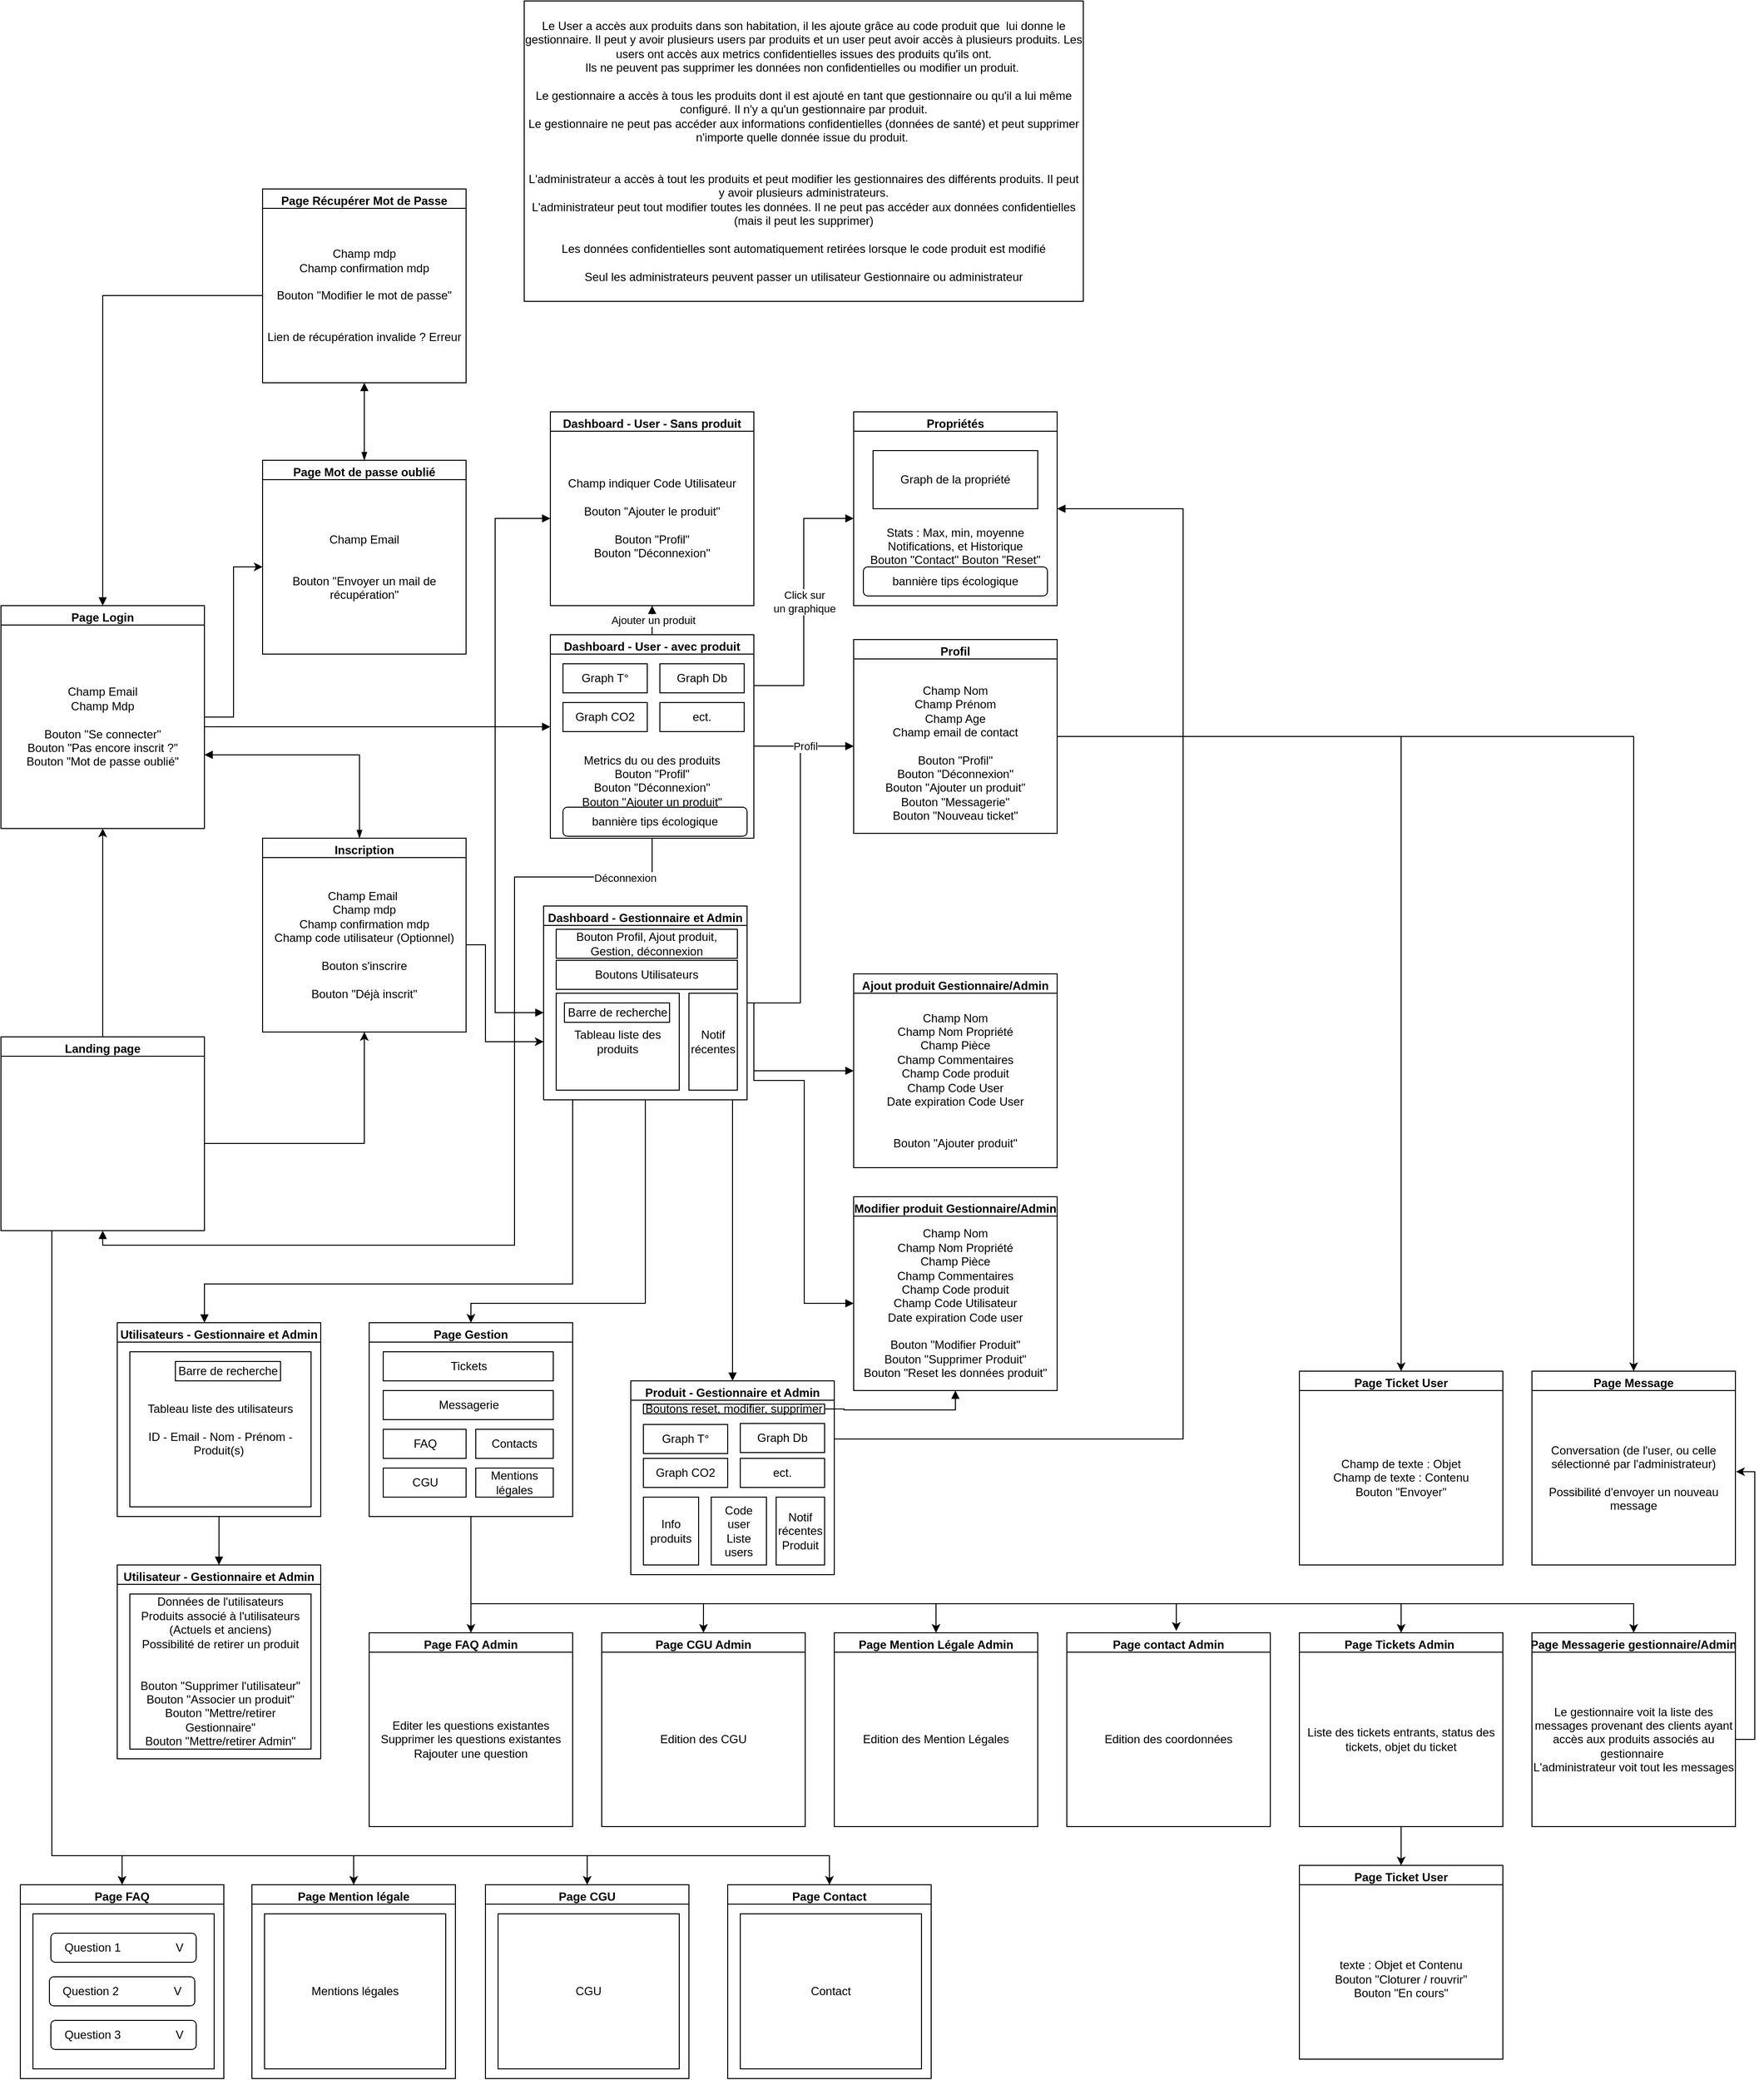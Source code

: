 <mxfile version="20.4.0" type="github">
  <diagram id="8Fomc0AZO4FN7XBAN6qD" name="Page-1">
    <mxGraphModel dx="1038" dy="1744" grid="1" gridSize="10" guides="1" tooltips="1" connect="1" arrows="1" fold="1" page="1" pageScale="1" pageWidth="827" pageHeight="1169" math="0" shadow="0">
      <root>
        <mxCell id="0" />
        <mxCell id="1" parent="0" />
        <mxCell id="TvtiboMg3xRF9wBlMIQy-12" value="" style="edgeStyle=orthogonalEdgeStyle;rounded=0;orthogonalLoop=1;jettySize=auto;html=1;" parent="1" source="Z2G2KV7_FwyXqnljN_IR-2" target="TvtiboMg3xRF9wBlMIQy-11" edge="1">
          <mxGeometry relative="1" as="geometry" />
        </mxCell>
        <mxCell id="Z2G2KV7_FwyXqnljN_IR-2" value="Page Login" style="swimlane;" parent="1" vertex="1">
          <mxGeometry x="50" y="40" width="210" height="230" as="geometry" />
        </mxCell>
        <mxCell id="Z2G2KV7_FwyXqnljN_IR-4" value="Champ Email&lt;br&gt;Champ Mdp&lt;br&gt;&lt;br&gt;Bouton &quot;Se connecter&quot;&lt;br&gt;Bouton &quot;Pas encore inscrit ?&quot;&lt;br&gt;Bouton &quot;Mot de passe oublié&quot;" style="whiteSpace=wrap;html=1;aspect=fixed;" parent="Z2G2KV7_FwyXqnljN_IR-2" vertex="1">
          <mxGeometry y="20" width="210" height="210" as="geometry" />
        </mxCell>
        <mxCell id="zcl_KMXIE3ddpEgMDRwE-5" style="edgeStyle=orthogonalEdgeStyle;rounded=0;orthogonalLoop=1;jettySize=auto;html=1;exitX=0.25;exitY=1;exitDx=0;exitDy=0;entryX=0.5;entryY=0;entryDx=0;entryDy=0;" parent="1" source="TvtiboMg3xRF9wBlMIQy-1" target="zcl_KMXIE3ddpEgMDRwE-1" edge="1">
          <mxGeometry relative="1" as="geometry">
            <Array as="points">
              <mxPoint x="103" y="1330" />
              <mxPoint x="175" y="1330" />
            </Array>
          </mxGeometry>
        </mxCell>
        <mxCell id="zcl_KMXIE3ddpEgMDRwE-19" style="edgeStyle=orthogonalEdgeStyle;rounded=0;orthogonalLoop=1;jettySize=auto;html=1;exitX=0.25;exitY=1;exitDx=0;exitDy=0;entryX=0.5;entryY=0;entryDx=0;entryDy=0;" parent="1" source="TvtiboMg3xRF9wBlMIQy-1" target="zcl_KMXIE3ddpEgMDRwE-6" edge="1">
          <mxGeometry relative="1" as="geometry">
            <Array as="points">
              <mxPoint x="103" y="1330" />
              <mxPoint x="414" y="1330" />
            </Array>
          </mxGeometry>
        </mxCell>
        <mxCell id="zcl_KMXIE3ddpEgMDRwE-20" style="edgeStyle=orthogonalEdgeStyle;rounded=0;orthogonalLoop=1;jettySize=auto;html=1;exitX=0.25;exitY=1;exitDx=0;exitDy=0;entryX=0.5;entryY=0;entryDx=0;entryDy=0;" parent="1" source="TvtiboMg3xRF9wBlMIQy-1" target="zcl_KMXIE3ddpEgMDRwE-10" edge="1">
          <mxGeometry relative="1" as="geometry">
            <Array as="points">
              <mxPoint x="103" y="1330" />
              <mxPoint x="655" y="1330" />
            </Array>
          </mxGeometry>
        </mxCell>
        <mxCell id="zcl_KMXIE3ddpEgMDRwE-34" style="edgeStyle=orthogonalEdgeStyle;rounded=0;orthogonalLoop=1;jettySize=auto;html=1;exitX=0.25;exitY=1;exitDx=0;exitDy=0;entryX=0.5;entryY=0;entryDx=0;entryDy=0;" parent="1" source="TvtiboMg3xRF9wBlMIQy-1" target="zcl_KMXIE3ddpEgMDRwE-25" edge="1">
          <mxGeometry relative="1" as="geometry">
            <Array as="points">
              <mxPoint x="103" y="1330" />
              <mxPoint x="905" y="1330" />
            </Array>
          </mxGeometry>
        </mxCell>
        <mxCell id="TvtiboMg3xRF9wBlMIQy-1" value="Landing page" style="swimlane;" parent="1" vertex="1">
          <mxGeometry x="50" y="485" width="210" height="200" as="geometry">
            <mxRectangle x="30" y="360" width="120" height="30" as="alternateBounds" />
          </mxGeometry>
        </mxCell>
        <mxCell id="TvtiboMg3xRF9wBlMIQy-3" value="" style="whiteSpace=wrap;html=1;" parent="TvtiboMg3xRF9wBlMIQy-1" vertex="1">
          <mxGeometry y="20" width="210" height="180" as="geometry" />
        </mxCell>
        <mxCell id="TvtiboMg3xRF9wBlMIQy-6" value="" style="edgeStyle=orthogonalEdgeStyle;rounded=0;orthogonalLoop=1;jettySize=auto;html=1;exitX=0.5;exitY=0;exitDx=0;exitDy=0;" parent="1" source="TvtiboMg3xRF9wBlMIQy-1" target="Z2G2KV7_FwyXqnljN_IR-4" edge="1">
          <mxGeometry relative="1" as="geometry">
            <mxPoint x="170" y="450" as="sourcePoint" />
          </mxGeometry>
        </mxCell>
        <mxCell id="wFw56l5t1BwNAsLt9trj-7" value="" style="edgeStyle=orthogonalEdgeStyle;rounded=0;orthogonalLoop=1;jettySize=auto;html=1;startArrow=blockThin;startFill=1;endArrow=block;endFill=1;" parent="1" source="TvtiboMg3xRF9wBlMIQy-10" target="wFw56l5t1BwNAsLt9trj-5" edge="1">
          <mxGeometry relative="1" as="geometry" />
        </mxCell>
        <mxCell id="TvtiboMg3xRF9wBlMIQy-10" value="Page Mot de passe oublié" style="swimlane;" parent="1" vertex="1">
          <mxGeometry x="320" y="-110" width="210" height="200" as="geometry">
            <mxRectangle x="290" y="400" width="120" height="30" as="alternateBounds" />
          </mxGeometry>
        </mxCell>
        <mxCell id="TvtiboMg3xRF9wBlMIQy-11" value="Champ Email&lt;br&gt;&lt;br&gt;&lt;br&gt;Bouton &quot;Envoyer un mail de récupération&quot;" style="whiteSpace=wrap;html=1;" parent="TvtiboMg3xRF9wBlMIQy-10" vertex="1">
          <mxGeometry y="20" width="210" height="180" as="geometry" />
        </mxCell>
        <mxCell id="TvtiboMg3xRF9wBlMIQy-13" value="Inscription" style="swimlane;" parent="1" vertex="1">
          <mxGeometry x="320" y="280" width="210" height="200" as="geometry">
            <mxRectangle x="290" y="400" width="120" height="30" as="alternateBounds" />
          </mxGeometry>
        </mxCell>
        <mxCell id="TvtiboMg3xRF9wBlMIQy-14" value="Champ Email&amp;nbsp;&lt;br&gt;Champ mdp&lt;br&gt;Champ confirmation mdp&lt;br&gt;Champ code utilisateur (Optionnel)&lt;br&gt;&lt;br&gt;Bouton s&#39;inscrire&lt;br&gt;&lt;br&gt;Bouton &quot;Déjà inscrit&quot;" style="whiteSpace=wrap;html=1;" parent="TvtiboMg3xRF9wBlMIQy-13" vertex="1">
          <mxGeometry y="20" width="210" height="180" as="geometry" />
        </mxCell>
        <mxCell id="TvtiboMg3xRF9wBlMIQy-16" style="edgeStyle=orthogonalEdgeStyle;rounded=0;orthogonalLoop=1;jettySize=auto;html=1;" parent="1" source="TvtiboMg3xRF9wBlMIQy-3" target="TvtiboMg3xRF9wBlMIQy-14" edge="1">
          <mxGeometry relative="1" as="geometry" />
        </mxCell>
        <mxCell id="TvtiboMg3xRF9wBlMIQy-17" value="Dashboard - User - Sans produit" style="swimlane;" parent="1" vertex="1">
          <mxGeometry x="617" y="-160" width="210" height="200" as="geometry">
            <mxRectangle x="670" y="60" width="120" height="30" as="alternateBounds" />
          </mxGeometry>
        </mxCell>
        <mxCell id="TvtiboMg3xRF9wBlMIQy-18" value="Champ indiquer Code Utilisateur&lt;br&gt;&lt;br&gt;Bouton &quot;Ajouter le produit&quot;&lt;br&gt;&lt;br&gt;Bouton &quot;Profil&quot;&lt;br&gt;Bouton &quot;Déconnexion&quot;" style="whiteSpace=wrap;html=1;" parent="TvtiboMg3xRF9wBlMIQy-17" vertex="1">
          <mxGeometry y="20" width="210" height="180" as="geometry" />
        </mxCell>
        <mxCell id="wFw56l5t1BwNAsLt9trj-4" style="edgeStyle=orthogonalEdgeStyle;rounded=0;orthogonalLoop=1;jettySize=auto;html=1;entryX=1;entryY=0.638;entryDx=0;entryDy=0;entryPerimeter=0;startArrow=blockThin;startFill=1;endArrow=block;endFill=1;" parent="1" target="Z2G2KV7_FwyXqnljN_IR-4" edge="1">
          <mxGeometry relative="1" as="geometry">
            <mxPoint x="420" y="280" as="sourcePoint" />
            <Array as="points">
              <mxPoint x="420" y="194" />
            </Array>
          </mxGeometry>
        </mxCell>
        <mxCell id="wFw56l5t1BwNAsLt9trj-5" value="Page Récupérer Mot de Passe" style="swimlane;" parent="1" vertex="1">
          <mxGeometry x="320" y="-390" width="210" height="200" as="geometry">
            <mxRectangle x="290" y="400" width="120" height="30" as="alternateBounds" />
          </mxGeometry>
        </mxCell>
        <mxCell id="wFw56l5t1BwNAsLt9trj-6" value="Champ mdp&lt;br&gt;Champ confirmation mdp&lt;br&gt;&lt;br&gt;Bouton &quot;Modifier le mot de passe&quot;&lt;br&gt;&lt;br&gt;&lt;br&gt;Lien de récupération invalide ? Erreur" style="whiteSpace=wrap;html=1;" parent="wFw56l5t1BwNAsLt9trj-5" vertex="1">
          <mxGeometry y="20" width="210" height="180" as="geometry" />
        </mxCell>
        <mxCell id="wFw56l5t1BwNAsLt9trj-8" style="edgeStyle=orthogonalEdgeStyle;rounded=0;orthogonalLoop=1;jettySize=auto;html=1;entryX=0.5;entryY=0;entryDx=0;entryDy=0;startArrow=none;startFill=0;endArrow=block;endFill=1;" parent="1" source="wFw56l5t1BwNAsLt9trj-6" target="Z2G2KV7_FwyXqnljN_IR-2" edge="1">
          <mxGeometry relative="1" as="geometry" />
        </mxCell>
        <mxCell id="wFw56l5t1BwNAsLt9trj-25" style="edgeStyle=orthogonalEdgeStyle;rounded=0;orthogonalLoop=1;jettySize=auto;html=1;exitX=0.5;exitY=0;exitDx=0;exitDy=0;entryX=0.5;entryY=1;entryDx=0;entryDy=0;startArrow=none;startFill=0;endArrow=block;endFill=1;" parent="1" source="wFw56l5t1BwNAsLt9trj-11" target="TvtiboMg3xRF9wBlMIQy-18" edge="1">
          <mxGeometry relative="1" as="geometry" />
        </mxCell>
        <mxCell id="wFw56l5t1BwNAsLt9trj-26" value="Ajouter un produit" style="edgeLabel;html=1;align=center;verticalAlign=middle;resizable=0;points=[];" parent="wFw56l5t1BwNAsLt9trj-25" vertex="1" connectable="0">
          <mxGeometry x="0.019" y="-1" relative="1" as="geometry">
            <mxPoint as="offset" />
          </mxGeometry>
        </mxCell>
        <mxCell id="wFw56l5t1BwNAsLt9trj-37" value="Click sur &lt;br&gt;un graphique" style="edgeStyle=orthogonalEdgeStyle;rounded=0;orthogonalLoop=1;jettySize=auto;html=1;exitX=1;exitY=0.25;exitDx=0;exitDy=0;entryX=0;entryY=0.5;entryDx=0;entryDy=0;startArrow=none;startFill=0;endArrow=block;endFill=1;" parent="1" source="wFw56l5t1BwNAsLt9trj-11" target="wFw56l5t1BwNAsLt9trj-36" edge="1">
          <mxGeometry relative="1" as="geometry" />
        </mxCell>
        <mxCell id="wFw56l5t1BwNAsLt9trj-11" value="Dashboard - User - avec produit" style="swimlane;" parent="1" vertex="1">
          <mxGeometry x="617" y="70" width="210" height="210" as="geometry">
            <mxRectangle x="670" y="60" width="120" height="30" as="alternateBounds" />
          </mxGeometry>
        </mxCell>
        <mxCell id="wFw56l5t1BwNAsLt9trj-12" value="&lt;br&gt;&lt;br&gt;&lt;br&gt;&lt;br&gt;&lt;br&gt;Metrics du ou des produits&lt;br&gt;Bouton &quot;Profil&quot;&lt;br&gt;Bouton &quot;Déconnexion&quot;&lt;br&gt;Bouton &quot;Ajouter un produit&quot;" style="whiteSpace=wrap;html=1;" parent="wFw56l5t1BwNAsLt9trj-11" vertex="1">
          <mxGeometry y="20" width="210" height="190" as="geometry" />
        </mxCell>
        <mxCell id="wFw56l5t1BwNAsLt9trj-21" value="Graph T°" style="rounded=0;whiteSpace=wrap;html=1;" parent="wFw56l5t1BwNAsLt9trj-11" vertex="1">
          <mxGeometry x="13" y="30" width="87" height="30" as="geometry" />
        </mxCell>
        <mxCell id="wFw56l5t1BwNAsLt9trj-22" value="Graph Db" style="rounded=0;whiteSpace=wrap;html=1;" parent="wFw56l5t1BwNAsLt9trj-11" vertex="1">
          <mxGeometry x="113" y="30" width="87" height="30" as="geometry" />
        </mxCell>
        <mxCell id="wFw56l5t1BwNAsLt9trj-23" value="Graph CO2" style="rounded=0;whiteSpace=wrap;html=1;" parent="wFw56l5t1BwNAsLt9trj-11" vertex="1">
          <mxGeometry x="13" y="70" width="87" height="30" as="geometry" />
        </mxCell>
        <mxCell id="wFw56l5t1BwNAsLt9trj-24" value="ect." style="rounded=0;whiteSpace=wrap;html=1;" parent="wFw56l5t1BwNAsLt9trj-11" vertex="1">
          <mxGeometry x="113" y="70" width="87" height="30" as="geometry" />
        </mxCell>
        <mxCell id="wFw56l5t1BwNAsLt9trj-70" value="bannière tips écologique" style="rounded=1;whiteSpace=wrap;html=1;" parent="wFw56l5t1BwNAsLt9trj-11" vertex="1">
          <mxGeometry x="13" y="178" width="190" height="30" as="geometry" />
        </mxCell>
        <mxCell id="wFw56l5t1BwNAsLt9trj-14" style="edgeStyle=orthogonalEdgeStyle;rounded=0;orthogonalLoop=1;jettySize=auto;html=1;startArrow=none;startFill=0;endArrow=block;endFill=1;" parent="1" source="Z2G2KV7_FwyXqnljN_IR-4" target="wFw56l5t1BwNAsLt9trj-12" edge="1">
          <mxGeometry relative="1" as="geometry">
            <Array as="points">
              <mxPoint x="600" y="165" />
              <mxPoint x="600" y="165" />
            </Array>
          </mxGeometry>
        </mxCell>
        <mxCell id="wFw56l5t1BwNAsLt9trj-15" style="edgeStyle=orthogonalEdgeStyle;rounded=0;orthogonalLoop=1;jettySize=auto;html=1;exitX=1;exitY=0.5;exitDx=0;exitDy=0;startArrow=none;startFill=0;endArrow=block;endFill=1;" parent="1" source="Z2G2KV7_FwyXqnljN_IR-4" target="TvtiboMg3xRF9wBlMIQy-18" edge="1">
          <mxGeometry relative="1" as="geometry">
            <Array as="points">
              <mxPoint x="560" y="165" />
              <mxPoint x="560" y="-50" />
            </Array>
          </mxGeometry>
        </mxCell>
        <mxCell id="wFw56l5t1BwNAsLt9trj-42" style="edgeStyle=orthogonalEdgeStyle;rounded=0;orthogonalLoop=1;jettySize=auto;html=1;exitX=1;exitY=0.5;exitDx=0;exitDy=0;entryX=0;entryY=0.5;entryDx=0;entryDy=0;startArrow=none;startFill=0;endArrow=block;endFill=1;" parent="1" source="wFw56l5t1BwNAsLt9trj-16" target="wFw56l5t1BwNAsLt9trj-29" edge="1">
          <mxGeometry relative="1" as="geometry" />
        </mxCell>
        <mxCell id="wFw56l5t1BwNAsLt9trj-43" style="edgeStyle=orthogonalEdgeStyle;rounded=0;orthogonalLoop=1;jettySize=auto;html=1;exitX=1;exitY=0.5;exitDx=0;exitDy=0;startArrow=none;startFill=0;endArrow=block;endFill=1;entryX=0;entryY=0.5;entryDx=0;entryDy=0;" parent="1" source="wFw56l5t1BwNAsLt9trj-16" target="wFw56l5t1BwNAsLt9trj-44" edge="1">
          <mxGeometry relative="1" as="geometry">
            <mxPoint x="960" y="490.667" as="targetPoint" />
            <Array as="points">
              <mxPoint x="827" y="520" />
            </Array>
          </mxGeometry>
        </mxCell>
        <mxCell id="wFw56l5t1BwNAsLt9trj-54" style="edgeStyle=orthogonalEdgeStyle;rounded=0;orthogonalLoop=1;jettySize=auto;html=1;exitX=1;exitY=0.5;exitDx=0;exitDy=0;entryX=0;entryY=0.5;entryDx=0;entryDy=0;startArrow=none;startFill=0;endArrow=block;endFill=1;" parent="1" source="wFw56l5t1BwNAsLt9trj-16" target="wFw56l5t1BwNAsLt9trj-53" edge="1">
          <mxGeometry relative="1" as="geometry">
            <Array as="points">
              <mxPoint x="827" y="530" />
              <mxPoint x="879" y="530" />
              <mxPoint x="879" y="760" />
            </Array>
          </mxGeometry>
        </mxCell>
        <mxCell id="wFw56l5t1BwNAsLt9trj-61" style="edgeStyle=orthogonalEdgeStyle;rounded=0;orthogonalLoop=1;jettySize=auto;html=1;exitX=0.5;exitY=1;exitDx=0;exitDy=0;entryX=0.5;entryY=0;entryDx=0;entryDy=0;startArrow=none;startFill=0;endArrow=block;endFill=1;" parent="1" source="wFw56l5t1BwNAsLt9trj-16" target="wFw56l5t1BwNAsLt9trj-55" edge="1">
          <mxGeometry relative="1" as="geometry">
            <Array as="points">
              <mxPoint x="805" y="550" />
            </Array>
          </mxGeometry>
        </mxCell>
        <mxCell id="wFw56l5t1BwNAsLt9trj-81" style="edgeStyle=orthogonalEdgeStyle;rounded=0;orthogonalLoop=1;jettySize=auto;html=1;startArrow=none;startFill=0;endArrow=block;endFill=1;" parent="1" source="wFw56l5t1BwNAsLt9trj-16" target="wFw56l5t1BwNAsLt9trj-74" edge="1">
          <mxGeometry relative="1" as="geometry">
            <Array as="points">
              <mxPoint x="640" y="740" />
              <mxPoint x="260" y="740" />
            </Array>
          </mxGeometry>
        </mxCell>
        <mxCell id="wFw56l5t1BwNAsLt9trj-16" value="Dashboard - Gestionnaire et Admin" style="swimlane;" parent="1" vertex="1">
          <mxGeometry x="610" y="350" width="210" height="200" as="geometry">
            <mxRectangle x="670" y="60" width="120" height="30" as="alternateBounds" />
          </mxGeometry>
        </mxCell>
        <mxCell id="wFw56l5t1BwNAsLt9trj-17" value="" style="whiteSpace=wrap;html=1;" parent="wFw56l5t1BwNAsLt9trj-16" vertex="1">
          <mxGeometry y="20" width="210" height="180" as="geometry" />
        </mxCell>
        <mxCell id="wFw56l5t1BwNAsLt9trj-47" value="Tableau liste des produits" style="rounded=0;whiteSpace=wrap;html=1;" parent="wFw56l5t1BwNAsLt9trj-16" vertex="1">
          <mxGeometry x="13" y="90" width="127" height="100" as="geometry" />
        </mxCell>
        <mxCell id="wFw56l5t1BwNAsLt9trj-48" value="Barre de recherche" style="rounded=0;whiteSpace=wrap;html=1;" parent="wFw56l5t1BwNAsLt9trj-16" vertex="1">
          <mxGeometry x="21.5" y="100" width="108.5" height="20" as="geometry" />
        </mxCell>
        <mxCell id="wFw56l5t1BwNAsLt9trj-49" value="Notif&lt;br&gt;récentes" style="rounded=0;whiteSpace=wrap;html=1;" parent="wFw56l5t1BwNAsLt9trj-16" vertex="1">
          <mxGeometry x="150" y="90" width="50" height="100" as="geometry" />
        </mxCell>
        <mxCell id="wFw56l5t1BwNAsLt9trj-50" value="Bouton Profil, Ajout produit, Gestion, déconnexion" style="rounded=0;whiteSpace=wrap;html=1;" parent="wFw56l5t1BwNAsLt9trj-16" vertex="1">
          <mxGeometry x="13" y="24" width="187" height="30" as="geometry" />
        </mxCell>
        <mxCell id="wFw56l5t1BwNAsLt9trj-73" value="Boutons Utilisateurs" style="rounded=0;whiteSpace=wrap;html=1;" parent="wFw56l5t1BwNAsLt9trj-16" vertex="1">
          <mxGeometry x="13" y="56" width="187" height="30" as="geometry" />
        </mxCell>
        <mxCell id="wFw56l5t1BwNAsLt9trj-18" style="edgeStyle=orthogonalEdgeStyle;rounded=0;orthogonalLoop=1;jettySize=auto;html=1;entryX=0;entryY=0.5;entryDx=0;entryDy=0;startArrow=none;startFill=0;endArrow=block;endFill=1;" parent="1" source="Z2G2KV7_FwyXqnljN_IR-4" target="wFw56l5t1BwNAsLt9trj-17" edge="1">
          <mxGeometry relative="1" as="geometry">
            <Array as="points">
              <mxPoint x="560" y="165" />
              <mxPoint x="560" y="460" />
            </Array>
          </mxGeometry>
        </mxCell>
        <mxCell id="wFw56l5t1BwNAsLt9trj-27" style="edgeStyle=orthogonalEdgeStyle;rounded=0;orthogonalLoop=1;jettySize=auto;html=1;startArrow=none;startFill=0;endArrow=block;endFill=1;" parent="1" source="wFw56l5t1BwNAsLt9trj-12" target="wFw56l5t1BwNAsLt9trj-29" edge="1">
          <mxGeometry relative="1" as="geometry">
            <mxPoint x="990" y="180.0" as="targetPoint" />
          </mxGeometry>
        </mxCell>
        <mxCell id="wFw56l5t1BwNAsLt9trj-34" value="Profil&lt;br&gt;" style="edgeLabel;html=1;align=center;verticalAlign=middle;resizable=0;points=[];" parent="wFw56l5t1BwNAsLt9trj-27" vertex="1" connectable="0">
          <mxGeometry x="-0.404" y="-5" relative="1" as="geometry">
            <mxPoint x="22" y="-5" as="offset" />
          </mxGeometry>
        </mxCell>
        <mxCell id="zcl_KMXIE3ddpEgMDRwE-71" style="edgeStyle=orthogonalEdgeStyle;rounded=0;orthogonalLoop=1;jettySize=auto;html=1;exitX=1;exitY=0.5;exitDx=0;exitDy=0;entryX=0.5;entryY=0;entryDx=0;entryDy=0;" parent="1" source="wFw56l5t1BwNAsLt9trj-28" target="zcl_KMXIE3ddpEgMDRwE-72" edge="1">
          <mxGeometry relative="1" as="geometry">
            <mxPoint x="1460" y="250" as="targetPoint" />
          </mxGeometry>
        </mxCell>
        <mxCell id="zcl_KMXIE3ddpEgMDRwE-76" style="edgeStyle=orthogonalEdgeStyle;rounded=0;orthogonalLoop=1;jettySize=auto;html=1;exitX=1;exitY=0.5;exitDx=0;exitDy=0;entryX=0.5;entryY=0;entryDx=0;entryDy=0;" parent="1" source="wFw56l5t1BwNAsLt9trj-28" target="zcl_KMXIE3ddpEgMDRwE-74" edge="1">
          <mxGeometry relative="1" as="geometry" />
        </mxCell>
        <mxCell id="wFw56l5t1BwNAsLt9trj-28" value="Profil" style="swimlane;" parent="1" vertex="1">
          <mxGeometry x="930" y="75" width="210" height="200" as="geometry">
            <mxRectangle x="670" y="60" width="120" height="30" as="alternateBounds" />
          </mxGeometry>
        </mxCell>
        <mxCell id="wFw56l5t1BwNAsLt9trj-29" value="&lt;br&gt;Champ Nom&lt;br&gt;Champ Prénom&lt;br&gt;Champ Age&lt;br&gt;Champ email de contact&lt;br&gt;&lt;br&gt;Bouton &quot;Profil&quot;&lt;br&gt;Bouton &quot;Déconnexion&quot;&lt;br&gt;Bouton &quot;Ajouter un produit&quot;&lt;br&gt;Bouton &quot;Messagerie&quot;&lt;br&gt;Bouton &quot;Nouveau ticket&quot;" style="whiteSpace=wrap;html=1;" parent="wFw56l5t1BwNAsLt9trj-28" vertex="1">
          <mxGeometry y="20" width="210" height="180" as="geometry" />
        </mxCell>
        <mxCell id="wFw56l5t1BwNAsLt9trj-35" value="Propriétés" style="swimlane;" parent="1" vertex="1">
          <mxGeometry x="930" y="-160" width="210" height="200" as="geometry">
            <mxRectangle x="670" y="60" width="120" height="30" as="alternateBounds" />
          </mxGeometry>
        </mxCell>
        <mxCell id="wFw56l5t1BwNAsLt9trj-36" value="&lt;br&gt;&lt;br&gt;&lt;br&gt;&lt;br&gt;Stats : Max, min, moyenne&lt;br&gt;Notifications, et Historique&lt;br&gt;Bouton &quot;Contact&quot; Bouton &quot;Reset&quot;" style="whiteSpace=wrap;html=1;" parent="wFw56l5t1BwNAsLt9trj-35" vertex="1">
          <mxGeometry y="20" width="210" height="180" as="geometry" />
        </mxCell>
        <mxCell id="wFw56l5t1BwNAsLt9trj-38" value="Graph de la propriété" style="rounded=0;whiteSpace=wrap;html=1;" parent="wFw56l5t1BwNAsLt9trj-35" vertex="1">
          <mxGeometry x="20" y="40" width="170" height="60" as="geometry" />
        </mxCell>
        <mxCell id="wFw56l5t1BwNAsLt9trj-39" value="bannière tips écologique" style="rounded=1;whiteSpace=wrap;html=1;" parent="wFw56l5t1BwNAsLt9trj-35" vertex="1">
          <mxGeometry x="10" y="160" width="190" height="30" as="geometry" />
        </mxCell>
        <mxCell id="wFw56l5t1BwNAsLt9trj-40" style="edgeStyle=orthogonalEdgeStyle;rounded=0;orthogonalLoop=1;jettySize=auto;html=1;entryX=0.5;entryY=1;entryDx=0;entryDy=0;startArrow=none;startFill=0;endArrow=block;endFill=1;" parent="1" source="wFw56l5t1BwNAsLt9trj-12" target="TvtiboMg3xRF9wBlMIQy-1" edge="1">
          <mxGeometry relative="1" as="geometry">
            <Array as="points">
              <mxPoint x="722" y="320" />
              <mxPoint x="580" y="320" />
              <mxPoint x="580" y="700" />
              <mxPoint x="155" y="700" />
            </Array>
          </mxGeometry>
        </mxCell>
        <mxCell id="wFw56l5t1BwNAsLt9trj-41" value="Déconnexion" style="edgeLabel;html=1;align=center;verticalAlign=middle;resizable=0;points=[];" parent="wFw56l5t1BwNAsLt9trj-40" vertex="1" connectable="0">
          <mxGeometry x="-0.864" y="1" relative="1" as="geometry">
            <mxPoint as="offset" />
          </mxGeometry>
        </mxCell>
        <mxCell id="wFw56l5t1BwNAsLt9trj-44" value="Ajout produit Gestionnaire/Admin" style="swimlane;" parent="1" vertex="1">
          <mxGeometry x="930" y="420" width="210" height="200" as="geometry">
            <mxRectangle x="670" y="60" width="120" height="30" as="alternateBounds" />
          </mxGeometry>
        </mxCell>
        <mxCell id="wFw56l5t1BwNAsLt9trj-45" value="Champ Nom&lt;br&gt;Champ Nom Propriété&lt;br&gt;Champ Pièce&lt;br&gt;Champ Commentaires&lt;br&gt;Champ Code produit&lt;br&gt;Champ Code User&lt;br&gt;Date expiration Code User&lt;br&gt;&lt;br&gt;&lt;br&gt;Bouton &quot;Ajouter produit&quot;" style="whiteSpace=wrap;html=1;" parent="wFw56l5t1BwNAsLt9trj-44" vertex="1">
          <mxGeometry y="20" width="210" height="180" as="geometry" />
        </mxCell>
        <mxCell id="wFw56l5t1BwNAsLt9trj-46" value="Le User a accès aux produits dans son habitation, il les ajoute grâce au code produit que &amp;nbsp;lui donne le gestionnaire. Il peut y avoir plusieurs users par produits et un user peut avoir accès à plusieurs produits. Les users ont accès aux metrics confidentielles issues des produits qu&#39;ils ont.&lt;br&gt;Ils ne peuvent pas supprimer les données non confidentielles ou modifier un produit.&amp;nbsp;&lt;br&gt;&lt;br&gt;Le gestionnaire a accès à tous les produits dont il est ajouté en tant que gestionnaire ou qu&#39;il a lui même configuré. Il n&#39;y a qu&#39;un gestionnaire par produit.&lt;br&gt;Le gestionnaire ne peut pas accéder aux informations confidentielles (données de santé) et peut supprimer n&#39;importe quelle donnée issue du produit.&amp;nbsp;&lt;br&gt;&lt;br&gt;&lt;br&gt;L&#39;administrateur a accès à tout les produits et peut modifier les gestionnaires des différents produits. Il peut y avoir plusieurs administrateurs.&lt;br&gt;L&#39;administrateur peut tout modifier toutes les données. Il ne peut pas accéder aux données confidentielles (mais il peut les supprimer)&lt;br&gt;&lt;br&gt;Les données confidentielles sont automatiquement retirées lorsque le code produit est modifié&lt;br&gt;&lt;br&gt;Seul les administrateurs peuvent passer un utilisateur Gestionnaire ou administrateur" style="rounded=0;whiteSpace=wrap;html=1;" parent="1" vertex="1">
          <mxGeometry x="590" y="-584" width="577" height="310" as="geometry" />
        </mxCell>
        <mxCell id="wFw56l5t1BwNAsLt9trj-52" value="Modifier produit Gestionnaire/Admin" style="swimlane;" parent="1" vertex="1">
          <mxGeometry x="930" y="650" width="210" height="200" as="geometry">
            <mxRectangle x="670" y="60" width="120" height="30" as="alternateBounds" />
          </mxGeometry>
        </mxCell>
        <mxCell id="wFw56l5t1BwNAsLt9trj-53" value="Champ Nom&lt;br&gt;Champ Nom Propriété&lt;br&gt;Champ Pièce&lt;br&gt;Champ Commentaires&lt;br&gt;Champ Code produit&lt;br&gt;Champ Code Utilisateur&lt;br&gt;Date expiration Code user&lt;br&gt;&lt;br&gt;Bouton &quot;Modifier Produit&quot;&lt;br&gt;Bouton &quot;Supprimer Produit&quot;&lt;br&gt;Bouton &quot;Reset les données produit&quot;" style="whiteSpace=wrap;html=1;" parent="wFw56l5t1BwNAsLt9trj-52" vertex="1">
          <mxGeometry y="20" width="210" height="180" as="geometry" />
        </mxCell>
        <mxCell id="wFw56l5t1BwNAsLt9trj-55" value="Produit - Gestionnaire et Admin" style="swimlane;" parent="1" vertex="1">
          <mxGeometry x="700" y="840" width="210" height="200" as="geometry">
            <mxRectangle x="670" y="60" width="120" height="30" as="alternateBounds" />
          </mxGeometry>
        </mxCell>
        <mxCell id="wFw56l5t1BwNAsLt9trj-56" value="" style="whiteSpace=wrap;html=1;" parent="wFw56l5t1BwNAsLt9trj-55" vertex="1">
          <mxGeometry y="20" width="210" height="180" as="geometry" />
        </mxCell>
        <mxCell id="wFw56l5t1BwNAsLt9trj-58" value="Info produits" style="rounded=0;whiteSpace=wrap;html=1;" parent="wFw56l5t1BwNAsLt9trj-55" vertex="1">
          <mxGeometry x="13" y="120" width="57" height="70" as="geometry" />
        </mxCell>
        <mxCell id="wFw56l5t1BwNAsLt9trj-59" value="Notif&lt;br&gt;récentes&lt;br&gt;Produit" style="rounded=0;whiteSpace=wrap;html=1;" parent="wFw56l5t1BwNAsLt9trj-55" vertex="1">
          <mxGeometry x="150" y="120" width="50" height="70" as="geometry" />
        </mxCell>
        <mxCell id="wFw56l5t1BwNAsLt9trj-62" value="Graph T°" style="rounded=0;whiteSpace=wrap;html=1;" parent="wFw56l5t1BwNAsLt9trj-55" vertex="1">
          <mxGeometry x="13" y="45" width="87" height="30" as="geometry" />
        </mxCell>
        <mxCell id="wFw56l5t1BwNAsLt9trj-63" value="Graph Db" style="rounded=0;whiteSpace=wrap;html=1;" parent="wFw56l5t1BwNAsLt9trj-55" vertex="1">
          <mxGeometry x="113" y="44" width="87" height="30" as="geometry" />
        </mxCell>
        <mxCell id="wFw56l5t1BwNAsLt9trj-64" value="Graph CO2" style="rounded=0;whiteSpace=wrap;html=1;" parent="wFw56l5t1BwNAsLt9trj-55" vertex="1">
          <mxGeometry x="13" y="80" width="87" height="30" as="geometry" />
        </mxCell>
        <mxCell id="wFw56l5t1BwNAsLt9trj-65" value="ect." style="rounded=0;whiteSpace=wrap;html=1;" parent="wFw56l5t1BwNAsLt9trj-55" vertex="1">
          <mxGeometry x="113" y="80" width="87" height="30" as="geometry" />
        </mxCell>
        <mxCell id="wFw56l5t1BwNAsLt9trj-66" value="Code user&lt;br&gt;Liste&lt;br&gt;users" style="rounded=0;whiteSpace=wrap;html=1;" parent="wFw56l5t1BwNAsLt9trj-55" vertex="1">
          <mxGeometry x="83" y="120" width="57" height="70" as="geometry" />
        </mxCell>
        <mxCell id="wFw56l5t1BwNAsLt9trj-67" value="Boutons reset, modifier, supprimer" style="rounded=0;whiteSpace=wrap;html=1;" parent="wFw56l5t1BwNAsLt9trj-55" vertex="1">
          <mxGeometry x="13" y="24" width="187" height="10" as="geometry" />
        </mxCell>
        <mxCell id="wFw56l5t1BwNAsLt9trj-69" style="edgeStyle=orthogonalEdgeStyle;rounded=0;orthogonalLoop=1;jettySize=auto;html=1;exitX=1;exitY=0.5;exitDx=0;exitDy=0;entryX=0.5;entryY=1;entryDx=0;entryDy=0;startArrow=none;startFill=0;endArrow=block;endFill=1;" parent="1" source="wFw56l5t1BwNAsLt9trj-67" target="wFw56l5t1BwNAsLt9trj-53" edge="1">
          <mxGeometry relative="1" as="geometry" />
        </mxCell>
        <mxCell id="wFw56l5t1BwNAsLt9trj-71" style="edgeStyle=orthogonalEdgeStyle;rounded=0;orthogonalLoop=1;jettySize=auto;html=1;entryX=1;entryY=0.5;entryDx=0;entryDy=0;startArrow=none;startFill=0;endArrow=block;endFill=1;" parent="1" source="wFw56l5t1BwNAsLt9trj-56" target="wFw56l5t1BwNAsLt9trj-35" edge="1">
          <mxGeometry relative="1" as="geometry">
            <Array as="points">
              <mxPoint x="1270" y="900" />
              <mxPoint x="1270" y="-60" />
            </Array>
          </mxGeometry>
        </mxCell>
        <mxCell id="wFw56l5t1BwNAsLt9trj-87" style="edgeStyle=orthogonalEdgeStyle;rounded=0;orthogonalLoop=1;jettySize=auto;html=1;entryX=0.5;entryY=0;entryDx=0;entryDy=0;startArrow=none;startFill=0;endArrow=block;endFill=1;" parent="1" source="wFw56l5t1BwNAsLt9trj-74" target="wFw56l5t1BwNAsLt9trj-83" edge="1">
          <mxGeometry relative="1" as="geometry" />
        </mxCell>
        <mxCell id="wFw56l5t1BwNAsLt9trj-74" value="Utilisateurs - Gestionnaire et Admin" style="swimlane;" parent="1" vertex="1">
          <mxGeometry x="170" y="780" width="210" height="200" as="geometry">
            <mxRectangle x="670" y="60" width="120" height="30" as="alternateBounds" />
          </mxGeometry>
        </mxCell>
        <mxCell id="wFw56l5t1BwNAsLt9trj-75" value="" style="whiteSpace=wrap;html=1;" parent="wFw56l5t1BwNAsLt9trj-74" vertex="1">
          <mxGeometry y="20" width="210" height="180" as="geometry" />
        </mxCell>
        <mxCell id="wFw56l5t1BwNAsLt9trj-76" value="Tableau liste des utilisateurs&lt;br&gt;&lt;br&gt;ID - Email - Nom - Prénom - Produit(s)&amp;nbsp;" style="rounded=0;whiteSpace=wrap;html=1;" parent="wFw56l5t1BwNAsLt9trj-74" vertex="1">
          <mxGeometry x="13" y="30" width="187" height="160" as="geometry" />
        </mxCell>
        <mxCell id="wFw56l5t1BwNAsLt9trj-77" value="Barre de recherche" style="rounded=0;whiteSpace=wrap;html=1;" parent="wFw56l5t1BwNAsLt9trj-74" vertex="1">
          <mxGeometry x="60" y="40" width="108.5" height="20" as="geometry" />
        </mxCell>
        <mxCell id="wFw56l5t1BwNAsLt9trj-83" value="Utilisateur - Gestionnaire et Admin" style="swimlane;" parent="1" vertex="1">
          <mxGeometry x="170" y="1030" width="210" height="200" as="geometry">
            <mxRectangle x="670" y="60" width="120" height="30" as="alternateBounds" />
          </mxGeometry>
        </mxCell>
        <mxCell id="wFw56l5t1BwNAsLt9trj-84" value="" style="whiteSpace=wrap;html=1;" parent="wFw56l5t1BwNAsLt9trj-83" vertex="1">
          <mxGeometry y="20" width="210" height="180" as="geometry" />
        </mxCell>
        <mxCell id="wFw56l5t1BwNAsLt9trj-85" value="Données de l&#39;utilisateurs&lt;br&gt;Produits associé à l&#39;utilisateurs&lt;br&gt;(Actuels et anciens)&lt;br&gt;Possibilité de retirer un produit&lt;br&gt;&lt;br&gt;&lt;br&gt;Bouton &quot;Supprimer l&#39;utilisateur&quot;&lt;br&gt;Bouton &quot;Associer un produit&quot;&lt;br&gt;Bouton &quot;Mettre/retirer Gestionnaire&quot;&lt;br&gt;Bouton &quot;Mettre/retirer Admin&quot;" style="rounded=0;whiteSpace=wrap;html=1;" parent="wFw56l5t1BwNAsLt9trj-83" vertex="1">
          <mxGeometry x="13" y="30" width="187" height="160" as="geometry" />
        </mxCell>
        <mxCell id="wFw56l5t1BwNAsLt9trj-88" value="" style="edgeStyle=orthogonalEdgeStyle;rounded=0;orthogonalLoop=1;jettySize=auto;html=1;startArrow=classic;startFill=1;endArrow=none;endFill=0;" parent="1" source="wFw56l5t1BwNAsLt9trj-17" target="TvtiboMg3xRF9wBlMIQy-14" edge="1">
          <mxGeometry relative="1" as="geometry">
            <Array as="points">
              <mxPoint x="550" y="490" />
              <mxPoint x="550" y="390" />
            </Array>
          </mxGeometry>
        </mxCell>
        <mxCell id="zcl_KMXIE3ddpEgMDRwE-1" value="Page FAQ" style="swimlane;" parent="1" vertex="1">
          <mxGeometry x="70" y="1360" width="210" height="200" as="geometry">
            <mxRectangle x="670" y="60" width="120" height="30" as="alternateBounds" />
          </mxGeometry>
        </mxCell>
        <mxCell id="zcl_KMXIE3ddpEgMDRwE-2" value="" style="whiteSpace=wrap;html=1;" parent="zcl_KMXIE3ddpEgMDRwE-1" vertex="1">
          <mxGeometry y="20" width="210" height="180" as="geometry" />
        </mxCell>
        <mxCell id="zcl_KMXIE3ddpEgMDRwE-3" value="" style="rounded=0;whiteSpace=wrap;html=1;" parent="zcl_KMXIE3ddpEgMDRwE-1" vertex="1">
          <mxGeometry x="13" y="30" width="187" height="160" as="geometry" />
        </mxCell>
        <mxCell id="zcl_KMXIE3ddpEgMDRwE-21" value="Question 1 &amp;nbsp; &amp;nbsp; &amp;nbsp; &amp;nbsp; &amp;nbsp; &amp;nbsp; &amp;nbsp; &amp;nbsp; V" style="rounded=1;whiteSpace=wrap;html=1;" parent="zcl_KMXIE3ddpEgMDRwE-1" vertex="1">
          <mxGeometry x="31.5" y="50" width="150" height="30" as="geometry" />
        </mxCell>
        <mxCell id="zcl_KMXIE3ddpEgMDRwE-24" value="Question 2 &amp;nbsp; &amp;nbsp; &amp;nbsp; &amp;nbsp; &amp;nbsp; &amp;nbsp; &amp;nbsp; &amp;nbsp; V" style="rounded=1;whiteSpace=wrap;html=1;" parent="zcl_KMXIE3ddpEgMDRwE-1" vertex="1">
          <mxGeometry x="30" y="95" width="150" height="30" as="geometry" />
        </mxCell>
        <mxCell id="zcl_KMXIE3ddpEgMDRwE-23" value="Question 3 &amp;nbsp; &amp;nbsp; &amp;nbsp; &amp;nbsp; &amp;nbsp; &amp;nbsp; &amp;nbsp; &amp;nbsp; V" style="rounded=1;whiteSpace=wrap;html=1;" parent="zcl_KMXIE3ddpEgMDRwE-1" vertex="1">
          <mxGeometry x="31.5" y="140" width="150" height="30" as="geometry" />
        </mxCell>
        <mxCell id="zcl_KMXIE3ddpEgMDRwE-6" value="Page Mention légale" style="swimlane;" parent="1" vertex="1">
          <mxGeometry x="309" y="1360" width="210" height="200" as="geometry">
            <mxRectangle x="670" y="60" width="120" height="30" as="alternateBounds" />
          </mxGeometry>
        </mxCell>
        <mxCell id="zcl_KMXIE3ddpEgMDRwE-7" value="" style="whiteSpace=wrap;html=1;" parent="zcl_KMXIE3ddpEgMDRwE-6" vertex="1">
          <mxGeometry y="20" width="210" height="180" as="geometry" />
        </mxCell>
        <mxCell id="zcl_KMXIE3ddpEgMDRwE-8" value="Mentions légales" style="rounded=0;whiteSpace=wrap;html=1;" parent="zcl_KMXIE3ddpEgMDRwE-6" vertex="1">
          <mxGeometry x="13" y="30" width="187" height="160" as="geometry" />
        </mxCell>
        <mxCell id="zcl_KMXIE3ddpEgMDRwE-10" value="Page CGU" style="swimlane;" parent="1" vertex="1">
          <mxGeometry x="550" y="1360" width="210" height="200" as="geometry">
            <mxRectangle x="670" y="60" width="120" height="30" as="alternateBounds" />
          </mxGeometry>
        </mxCell>
        <mxCell id="zcl_KMXIE3ddpEgMDRwE-11" value="" style="whiteSpace=wrap;html=1;" parent="zcl_KMXIE3ddpEgMDRwE-10" vertex="1">
          <mxGeometry y="20" width="210" height="180" as="geometry" />
        </mxCell>
        <mxCell id="zcl_KMXIE3ddpEgMDRwE-12" value="CGU" style="rounded=0;whiteSpace=wrap;html=1;" parent="zcl_KMXIE3ddpEgMDRwE-10" vertex="1">
          <mxGeometry x="13" y="30" width="187" height="160" as="geometry" />
        </mxCell>
        <mxCell id="zcl_KMXIE3ddpEgMDRwE-25" value="Page Contact" style="swimlane;" parent="1" vertex="1">
          <mxGeometry x="800" y="1360" width="210" height="200" as="geometry">
            <mxRectangle x="670" y="60" width="120" height="30" as="alternateBounds" />
          </mxGeometry>
        </mxCell>
        <mxCell id="zcl_KMXIE3ddpEgMDRwE-26" value="" style="whiteSpace=wrap;html=1;" parent="zcl_KMXIE3ddpEgMDRwE-25" vertex="1">
          <mxGeometry y="20" width="210" height="180" as="geometry" />
        </mxCell>
        <mxCell id="zcl_KMXIE3ddpEgMDRwE-27" value="Contact" style="rounded=0;whiteSpace=wrap;html=1;" parent="zcl_KMXIE3ddpEgMDRwE-25" vertex="1">
          <mxGeometry x="13" y="30" width="187" height="160" as="geometry" />
        </mxCell>
        <mxCell id="zcl_KMXIE3ddpEgMDRwE-37" value="Page Gestion" style="swimlane;" parent="1" vertex="1">
          <mxGeometry x="430" y="780" width="210" height="200" as="geometry">
            <mxRectangle x="670" y="60" width="120" height="30" as="alternateBounds" />
          </mxGeometry>
        </mxCell>
        <mxCell id="zcl_KMXIE3ddpEgMDRwE-38" value="" style="whiteSpace=wrap;html=1;" parent="zcl_KMXIE3ddpEgMDRwE-37" vertex="1">
          <mxGeometry y="20" width="210" height="180" as="geometry" />
        </mxCell>
        <mxCell id="zcl_KMXIE3ddpEgMDRwE-48" value="Tickets" style="rounded=0;whiteSpace=wrap;html=1;" parent="zcl_KMXIE3ddpEgMDRwE-37" vertex="1">
          <mxGeometry x="14.5" y="30" width="175.5" height="30" as="geometry" />
        </mxCell>
        <mxCell id="zcl_KMXIE3ddpEgMDRwE-49" value="FAQ" style="rounded=0;whiteSpace=wrap;html=1;" parent="zcl_KMXIE3ddpEgMDRwE-37" vertex="1">
          <mxGeometry x="14.5" y="110" width="85.5" height="30" as="geometry" />
        </mxCell>
        <mxCell id="zcl_KMXIE3ddpEgMDRwE-51" value="CGU" style="rounded=0;whiteSpace=wrap;html=1;" parent="zcl_KMXIE3ddpEgMDRwE-37" vertex="1">
          <mxGeometry x="14.5" y="150" width="85.5" height="30" as="geometry" />
        </mxCell>
        <mxCell id="zcl_KMXIE3ddpEgMDRwE-53" value="Contacts" style="rounded=0;whiteSpace=wrap;html=1;" parent="zcl_KMXIE3ddpEgMDRwE-37" vertex="1">
          <mxGeometry x="110" y="110" width="80" height="30" as="geometry" />
        </mxCell>
        <mxCell id="zcl_KMXIE3ddpEgMDRwE-54" value="Messagerie" style="rounded=0;whiteSpace=wrap;html=1;" parent="zcl_KMXIE3ddpEgMDRwE-37" vertex="1">
          <mxGeometry x="14.5" y="70" width="175.5" height="30" as="geometry" />
        </mxCell>
        <mxCell id="zcl_KMXIE3ddpEgMDRwE-50" value="Mentions légales" style="rounded=0;whiteSpace=wrap;html=1;" parent="zcl_KMXIE3ddpEgMDRwE-37" vertex="1">
          <mxGeometry x="110" y="150" width="80" height="30" as="geometry" />
        </mxCell>
        <mxCell id="zcl_KMXIE3ddpEgMDRwE-41" value="Page FAQ Admin" style="swimlane;" parent="1" vertex="1">
          <mxGeometry x="430" y="1100" width="210" height="200" as="geometry">
            <mxRectangle x="670" y="60" width="120" height="30" as="alternateBounds" />
          </mxGeometry>
        </mxCell>
        <mxCell id="zcl_KMXIE3ddpEgMDRwE-42" value="Editer les questions existantes&lt;br&gt;Supprimer les questions existantes&lt;br&gt;Rajouter une question" style="whiteSpace=wrap;html=1;" parent="zcl_KMXIE3ddpEgMDRwE-41" vertex="1">
          <mxGeometry y="20" width="210" height="180" as="geometry" />
        </mxCell>
        <mxCell id="zcl_KMXIE3ddpEgMDRwE-47" style="edgeStyle=orthogonalEdgeStyle;rounded=0;orthogonalLoop=1;jettySize=auto;html=1;" parent="1" source="wFw56l5t1BwNAsLt9trj-17" target="zcl_KMXIE3ddpEgMDRwE-37" edge="1">
          <mxGeometry relative="1" as="geometry">
            <Array as="points">
              <mxPoint x="715" y="760" />
              <mxPoint x="535" y="760" />
            </Array>
          </mxGeometry>
        </mxCell>
        <mxCell id="zcl_KMXIE3ddpEgMDRwE-55" value="Page CGU Admin" style="swimlane;" parent="1" vertex="1">
          <mxGeometry x="670" y="1100" width="210" height="200" as="geometry">
            <mxRectangle x="670" y="60" width="120" height="30" as="alternateBounds" />
          </mxGeometry>
        </mxCell>
        <mxCell id="zcl_KMXIE3ddpEgMDRwE-56" value="Edition des CGU" style="whiteSpace=wrap;html=1;" parent="zcl_KMXIE3ddpEgMDRwE-55" vertex="1">
          <mxGeometry y="20" width="210" height="180" as="geometry" />
        </mxCell>
        <mxCell id="zcl_KMXIE3ddpEgMDRwE-57" value="Page Mention Légale Admin" style="swimlane;" parent="1" vertex="1">
          <mxGeometry x="910" y="1100" width="210" height="200" as="geometry">
            <mxRectangle x="670" y="60" width="120" height="30" as="alternateBounds" />
          </mxGeometry>
        </mxCell>
        <mxCell id="zcl_KMXIE3ddpEgMDRwE-58" value="Edition des Mention Légales" style="whiteSpace=wrap;html=1;" parent="zcl_KMXIE3ddpEgMDRwE-57" vertex="1">
          <mxGeometry y="20" width="210" height="180" as="geometry" />
        </mxCell>
        <mxCell id="zcl_KMXIE3ddpEgMDRwE-59" value="Page contact Admin" style="swimlane;" parent="1" vertex="1">
          <mxGeometry x="1150" y="1100" width="210" height="200" as="geometry">
            <mxRectangle x="670" y="60" width="120" height="30" as="alternateBounds" />
          </mxGeometry>
        </mxCell>
        <mxCell id="zcl_KMXIE3ddpEgMDRwE-60" value="Edition des coordonnées" style="whiteSpace=wrap;html=1;" parent="zcl_KMXIE3ddpEgMDRwE-59" vertex="1">
          <mxGeometry y="20" width="210" height="180" as="geometry" />
        </mxCell>
        <mxCell id="zcl_KMXIE3ddpEgMDRwE-83" style="edgeStyle=orthogonalEdgeStyle;rounded=0;orthogonalLoop=1;jettySize=auto;html=1;exitX=0.5;exitY=1;exitDx=0;exitDy=0;" parent="1" source="zcl_KMXIE3ddpEgMDRwE-61" target="zcl_KMXIE3ddpEgMDRwE-81" edge="1">
          <mxGeometry relative="1" as="geometry" />
        </mxCell>
        <mxCell id="zcl_KMXIE3ddpEgMDRwE-61" value="Page Tickets Admin " style="swimlane;" parent="1" vertex="1">
          <mxGeometry x="1390" y="1100" width="210" height="200" as="geometry">
            <mxRectangle x="670" y="60" width="120" height="30" as="alternateBounds" />
          </mxGeometry>
        </mxCell>
        <mxCell id="zcl_KMXIE3ddpEgMDRwE-62" value="Liste des tickets entrants, status des tickets, objet du ticket" style="whiteSpace=wrap;html=1;" parent="zcl_KMXIE3ddpEgMDRwE-61" vertex="1">
          <mxGeometry y="20" width="210" height="180" as="geometry" />
        </mxCell>
        <mxCell id="zcl_KMXIE3ddpEgMDRwE-63" style="edgeStyle=orthogonalEdgeStyle;rounded=0;orthogonalLoop=1;jettySize=auto;html=1;entryX=0.5;entryY=0;entryDx=0;entryDy=0;" parent="1" source="zcl_KMXIE3ddpEgMDRwE-38" target="zcl_KMXIE3ddpEgMDRwE-41" edge="1">
          <mxGeometry relative="1" as="geometry" />
        </mxCell>
        <mxCell id="zcl_KMXIE3ddpEgMDRwE-64" style="edgeStyle=orthogonalEdgeStyle;rounded=0;orthogonalLoop=1;jettySize=auto;html=1;exitX=0.5;exitY=1;exitDx=0;exitDy=0;entryX=0.5;entryY=0;entryDx=0;entryDy=0;" parent="1" source="zcl_KMXIE3ddpEgMDRwE-38" target="zcl_KMXIE3ddpEgMDRwE-55" edge="1">
          <mxGeometry relative="1" as="geometry">
            <Array as="points">
              <mxPoint x="535" y="1070" />
              <mxPoint x="775" y="1070" />
            </Array>
          </mxGeometry>
        </mxCell>
        <mxCell id="zcl_KMXIE3ddpEgMDRwE-65" style="edgeStyle=orthogonalEdgeStyle;rounded=0;orthogonalLoop=1;jettySize=auto;html=1;exitX=0.5;exitY=1;exitDx=0;exitDy=0;entryX=0.5;entryY=0;entryDx=0;entryDy=0;" parent="1" source="zcl_KMXIE3ddpEgMDRwE-38" target="zcl_KMXIE3ddpEgMDRwE-57" edge="1">
          <mxGeometry relative="1" as="geometry">
            <Array as="points">
              <mxPoint x="535" y="1070" />
              <mxPoint x="1015" y="1070" />
            </Array>
          </mxGeometry>
        </mxCell>
        <mxCell id="zcl_KMXIE3ddpEgMDRwE-66" style="edgeStyle=orthogonalEdgeStyle;rounded=0;orthogonalLoop=1;jettySize=auto;html=1;exitX=0.5;exitY=1;exitDx=0;exitDy=0;entryX=0.538;entryY=-0.01;entryDx=0;entryDy=0;entryPerimeter=0;" parent="1" source="zcl_KMXIE3ddpEgMDRwE-38" target="zcl_KMXIE3ddpEgMDRwE-59" edge="1">
          <mxGeometry relative="1" as="geometry">
            <Array as="points">
              <mxPoint x="535" y="1070" />
              <mxPoint x="1263" y="1070" />
            </Array>
          </mxGeometry>
        </mxCell>
        <mxCell id="zcl_KMXIE3ddpEgMDRwE-67" style="edgeStyle=orthogonalEdgeStyle;rounded=0;orthogonalLoop=1;jettySize=auto;html=1;exitX=0.5;exitY=1;exitDx=0;exitDy=0;" parent="1" source="zcl_KMXIE3ddpEgMDRwE-38" target="zcl_KMXIE3ddpEgMDRwE-61" edge="1">
          <mxGeometry relative="1" as="geometry">
            <Array as="points">
              <mxPoint x="535" y="1070" />
              <mxPoint x="1495" y="1070" />
            </Array>
          </mxGeometry>
        </mxCell>
        <mxCell id="zcl_KMXIE3ddpEgMDRwE-68" value="Page Messagerie gestionnaire/Admin" style="swimlane;" parent="1" vertex="1">
          <mxGeometry x="1630" y="1100" width="210" height="200" as="geometry">
            <mxRectangle x="670" y="60" width="120" height="30" as="alternateBounds" />
          </mxGeometry>
        </mxCell>
        <mxCell id="zcl_KMXIE3ddpEgMDRwE-69" value="Le gestionnaire voit la liste des messages provenant des clients ayant accès aux produits associés au gestionnaire&amp;nbsp;&lt;br&gt;L&#39;administrateur voit tout les messages" style="whiteSpace=wrap;html=1;" parent="zcl_KMXIE3ddpEgMDRwE-68" vertex="1">
          <mxGeometry y="20" width="210" height="180" as="geometry" />
        </mxCell>
        <mxCell id="zcl_KMXIE3ddpEgMDRwE-70" style="edgeStyle=orthogonalEdgeStyle;rounded=0;orthogonalLoop=1;jettySize=auto;html=1;exitX=0.5;exitY=1;exitDx=0;exitDy=0;entryX=0.5;entryY=0;entryDx=0;entryDy=0;" parent="1" source="zcl_KMXIE3ddpEgMDRwE-38" target="zcl_KMXIE3ddpEgMDRwE-68" edge="1">
          <mxGeometry relative="1" as="geometry">
            <Array as="points">
              <mxPoint x="535" y="1070" />
              <mxPoint x="1735" y="1070" />
            </Array>
          </mxGeometry>
        </mxCell>
        <mxCell id="zcl_KMXIE3ddpEgMDRwE-72" value="Page Ticket User" style="swimlane;" parent="1" vertex="1">
          <mxGeometry x="1390" y="830" width="210" height="200" as="geometry">
            <mxRectangle x="670" y="60" width="120" height="30" as="alternateBounds" />
          </mxGeometry>
        </mxCell>
        <mxCell id="zcl_KMXIE3ddpEgMDRwE-73" value="Champ de texte : Objet&lt;br&gt;Champ de texte : Contenu&lt;br&gt;Bouton &quot;Envoyer&quot;" style="whiteSpace=wrap;html=1;" parent="zcl_KMXIE3ddpEgMDRwE-72" vertex="1">
          <mxGeometry y="20" width="210" height="180" as="geometry" />
        </mxCell>
        <mxCell id="zcl_KMXIE3ddpEgMDRwE-74" value="Page Message" style="swimlane;" parent="1" vertex="1">
          <mxGeometry x="1630" y="830" width="210" height="200" as="geometry">
            <mxRectangle x="670" y="60" width="120" height="30" as="alternateBounds" />
          </mxGeometry>
        </mxCell>
        <mxCell id="zcl_KMXIE3ddpEgMDRwE-75" value="Conversation (de l&#39;user, ou celle sélectionné par l&#39;administrateur)&lt;br&gt;&lt;br&gt;Possibilité d&#39;envoyer un nouveau message" style="whiteSpace=wrap;html=1;" parent="zcl_KMXIE3ddpEgMDRwE-74" vertex="1">
          <mxGeometry y="20" width="210" height="180" as="geometry" />
        </mxCell>
        <mxCell id="zcl_KMXIE3ddpEgMDRwE-79" style="edgeStyle=orthogonalEdgeStyle;rounded=0;orthogonalLoop=1;jettySize=auto;html=1;exitX=1;exitY=0.5;exitDx=0;exitDy=0;entryX=1.003;entryY=0.465;entryDx=0;entryDy=0;entryPerimeter=0;" parent="1" source="zcl_KMXIE3ddpEgMDRwE-69" target="zcl_KMXIE3ddpEgMDRwE-75" edge="1">
          <mxGeometry relative="1" as="geometry" />
        </mxCell>
        <mxCell id="zcl_KMXIE3ddpEgMDRwE-81" value="Page Ticket User" style="swimlane;" parent="1" vertex="1">
          <mxGeometry x="1390" y="1340" width="210" height="200" as="geometry">
            <mxRectangle x="670" y="60" width="120" height="30" as="alternateBounds" />
          </mxGeometry>
        </mxCell>
        <mxCell id="zcl_KMXIE3ddpEgMDRwE-82" value="&lt;br&gt;texte : Objet et Contenu&lt;br&gt;Bouton &quot;Cloturer / rouvrir&quot;&lt;br&gt;Bouton &quot;En cours&quot;&lt;br&gt;" style="whiteSpace=wrap;html=1;" parent="zcl_KMXIE3ddpEgMDRwE-81" vertex="1">
          <mxGeometry y="20" width="210" height="180" as="geometry" />
        </mxCell>
      </root>
    </mxGraphModel>
  </diagram>
</mxfile>
